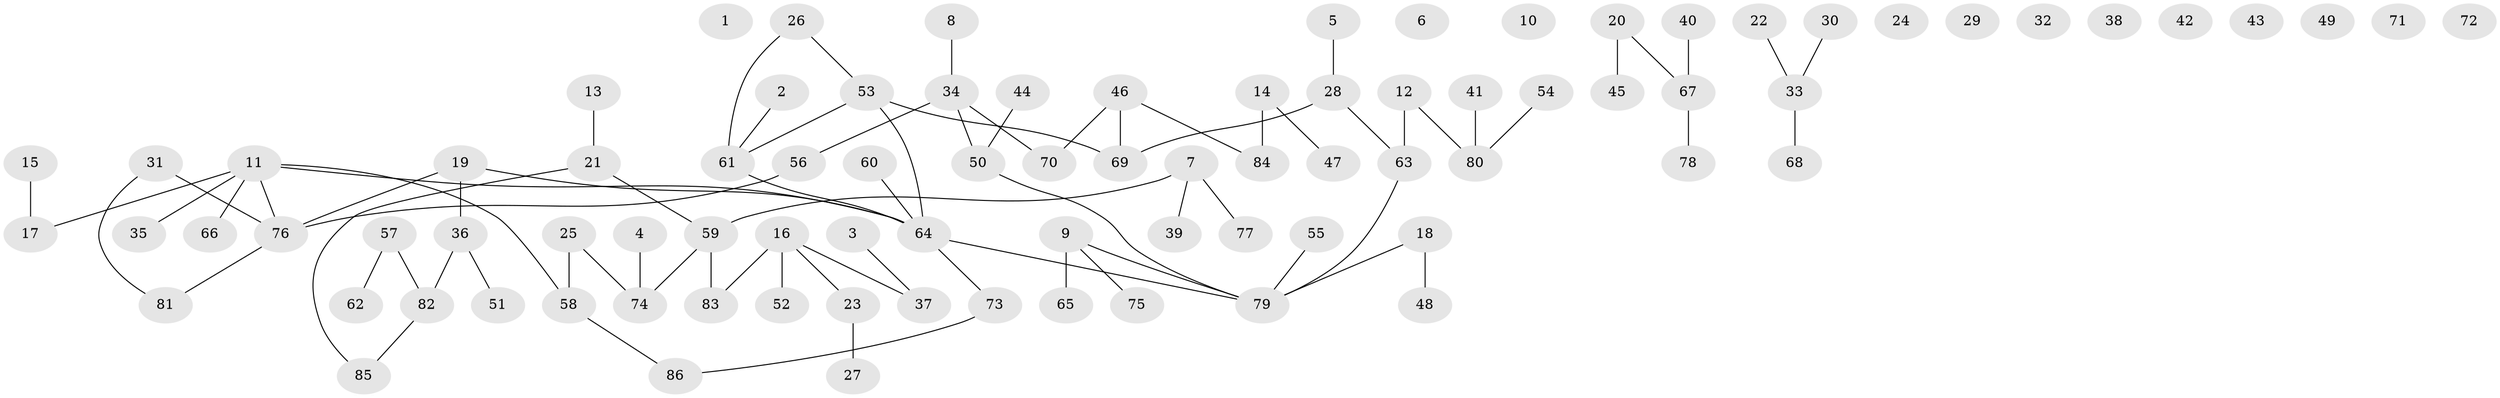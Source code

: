 // coarse degree distribution, {0: 0.20689655172413793, 3: 0.10344827586206896, 1: 0.3275862068965517, 2: 0.22413793103448276, 5: 0.034482758620689655, 4: 0.06896551724137931, 6: 0.017241379310344827, 7: 0.017241379310344827}
// Generated by graph-tools (version 1.1) at 2025/23/03/03/25 07:23:26]
// undirected, 86 vertices, 80 edges
graph export_dot {
graph [start="1"]
  node [color=gray90,style=filled];
  1;
  2;
  3;
  4;
  5;
  6;
  7;
  8;
  9;
  10;
  11;
  12;
  13;
  14;
  15;
  16;
  17;
  18;
  19;
  20;
  21;
  22;
  23;
  24;
  25;
  26;
  27;
  28;
  29;
  30;
  31;
  32;
  33;
  34;
  35;
  36;
  37;
  38;
  39;
  40;
  41;
  42;
  43;
  44;
  45;
  46;
  47;
  48;
  49;
  50;
  51;
  52;
  53;
  54;
  55;
  56;
  57;
  58;
  59;
  60;
  61;
  62;
  63;
  64;
  65;
  66;
  67;
  68;
  69;
  70;
  71;
  72;
  73;
  74;
  75;
  76;
  77;
  78;
  79;
  80;
  81;
  82;
  83;
  84;
  85;
  86;
  2 -- 61;
  3 -- 37;
  4 -- 74;
  5 -- 28;
  7 -- 39;
  7 -- 59;
  7 -- 77;
  8 -- 34;
  9 -- 65;
  9 -- 75;
  9 -- 79;
  11 -- 17;
  11 -- 35;
  11 -- 58;
  11 -- 64;
  11 -- 66;
  11 -- 76;
  12 -- 63;
  12 -- 80;
  13 -- 21;
  14 -- 47;
  14 -- 84;
  15 -- 17;
  16 -- 23;
  16 -- 37;
  16 -- 52;
  16 -- 83;
  18 -- 48;
  18 -- 79;
  19 -- 36;
  19 -- 64;
  19 -- 76;
  20 -- 45;
  20 -- 67;
  21 -- 59;
  21 -- 85;
  22 -- 33;
  23 -- 27;
  25 -- 58;
  25 -- 74;
  26 -- 53;
  26 -- 61;
  28 -- 63;
  28 -- 69;
  30 -- 33;
  31 -- 76;
  31 -- 81;
  33 -- 68;
  34 -- 50;
  34 -- 56;
  34 -- 70;
  36 -- 51;
  36 -- 82;
  40 -- 67;
  41 -- 80;
  44 -- 50;
  46 -- 69;
  46 -- 70;
  46 -- 84;
  50 -- 79;
  53 -- 61;
  53 -- 64;
  53 -- 69;
  54 -- 80;
  55 -- 79;
  56 -- 76;
  57 -- 62;
  57 -- 82;
  58 -- 86;
  59 -- 74;
  59 -- 83;
  60 -- 64;
  61 -- 64;
  63 -- 79;
  64 -- 73;
  64 -- 79;
  67 -- 78;
  73 -- 86;
  76 -- 81;
  82 -- 85;
}
